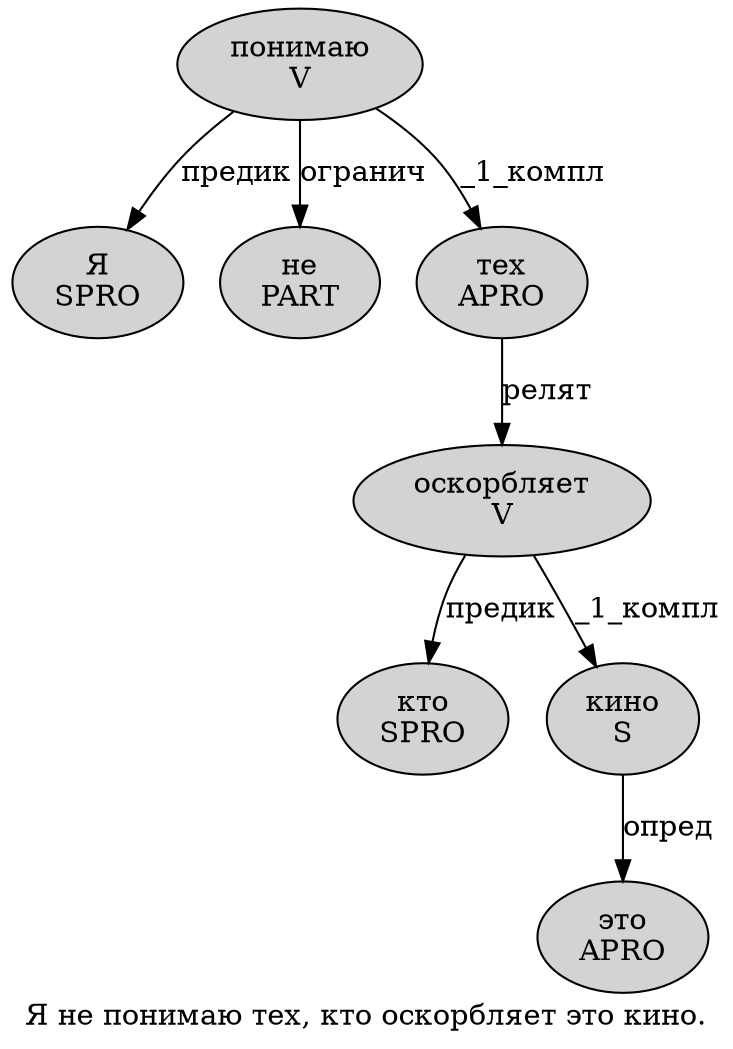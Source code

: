 digraph SENTENCE_1069 {
	graph [label="Я не понимаю тех, кто оскорбляет это кино."]
	node [style=filled]
		0 [label="Я
SPRO" color="" fillcolor=lightgray penwidth=1 shape=ellipse]
		1 [label="не
PART" color="" fillcolor=lightgray penwidth=1 shape=ellipse]
		2 [label="понимаю
V" color="" fillcolor=lightgray penwidth=1 shape=ellipse]
		3 [label="тех
APRO" color="" fillcolor=lightgray penwidth=1 shape=ellipse]
		5 [label="кто
SPRO" color="" fillcolor=lightgray penwidth=1 shape=ellipse]
		6 [label="оскорбляет
V" color="" fillcolor=lightgray penwidth=1 shape=ellipse]
		7 [label="это
APRO" color="" fillcolor=lightgray penwidth=1 shape=ellipse]
		8 [label="кино
S" color="" fillcolor=lightgray penwidth=1 shape=ellipse]
			2 -> 0 [label="предик"]
			2 -> 1 [label="огранич"]
			2 -> 3 [label="_1_компл"]
			6 -> 5 [label="предик"]
			6 -> 8 [label="_1_компл"]
			8 -> 7 [label="опред"]
			3 -> 6 [label="релят"]
}
